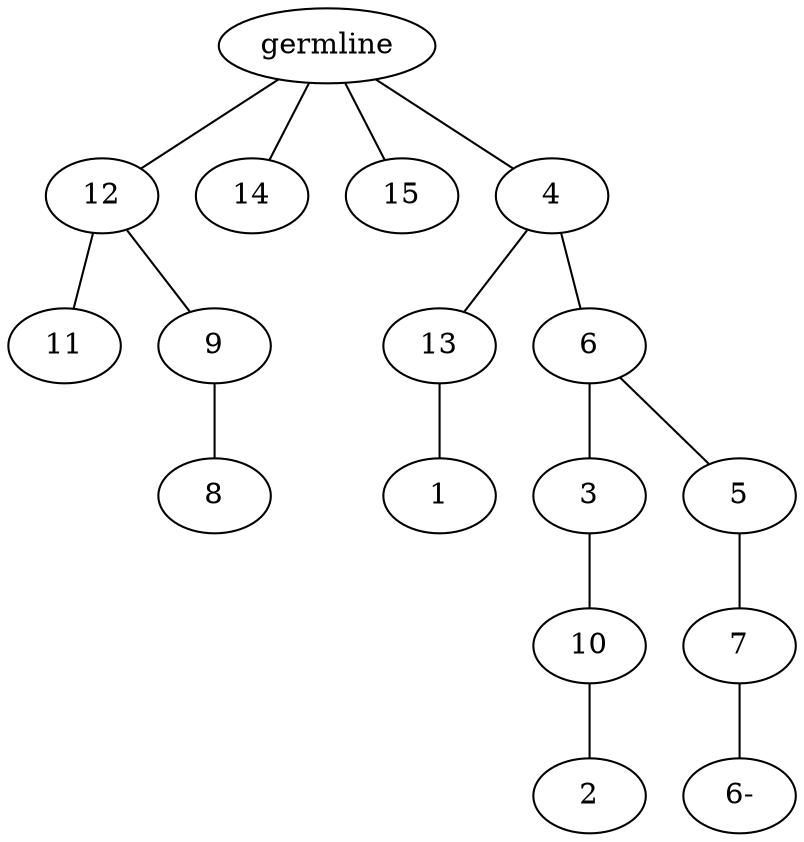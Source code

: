 graph tree {
    "140630062528640" [label="germline"];
    "140630062544016" [label="12"];
    "140630062546032" [label="11"];
    "140630062546224" [label="9"];
    "140630062546752" [label="8"];
    "140630062545648" [label="14"];
    "140630062545984" [label="15"];
    "140630062546896" [label="4"];
    "140630062551776" [label="13"];
    "140630062552448" [label="1"];
    "140630062552352" [label="6"];
    "140630062552976" [label="3"];
    "140630062553456" [label="10"];
    "140630062553888" [label="2"];
    "140630062553264" [label="5"];
    "140630062553984" [label="7"];
    "140630062545216" [label="6-"];
    "140630062528640" -- "140630062544016";
    "140630062528640" -- "140630062545648";
    "140630062528640" -- "140630062545984";
    "140630062528640" -- "140630062546896";
    "140630062544016" -- "140630062546032";
    "140630062544016" -- "140630062546224";
    "140630062546224" -- "140630062546752";
    "140630062546896" -- "140630062551776";
    "140630062546896" -- "140630062552352";
    "140630062551776" -- "140630062552448";
    "140630062552352" -- "140630062552976";
    "140630062552352" -- "140630062553264";
    "140630062552976" -- "140630062553456";
    "140630062553456" -- "140630062553888";
    "140630062553264" -- "140630062553984";
    "140630062553984" -- "140630062545216";
}

